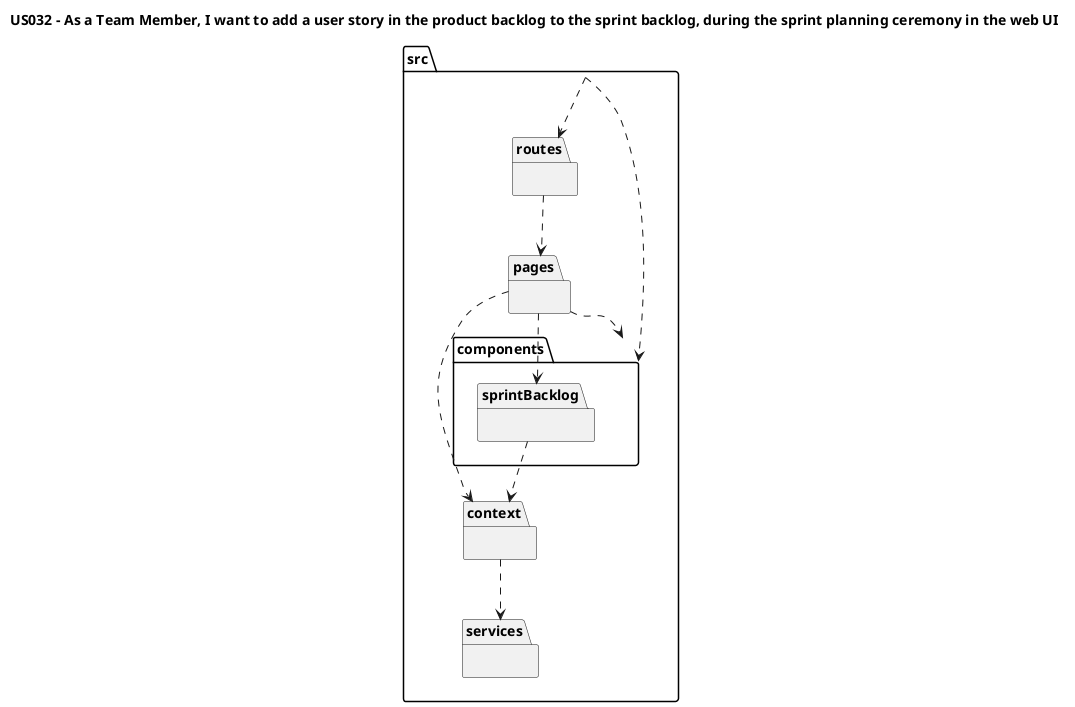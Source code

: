 @startuml

title US032 - As a Team Member, I want to add a user story in the product backlog to the sprint backlog, during the sprint planning ceremony in the web UI

package "src" {
    package "routes" {
    }

    package "pages" {
    }

    package "components" {

        package "sprintBacklog" {
        }

    }

    package "context" {
    }
    package "services" {
        }
}

src ..> components
src ..> routes
routes ..> pages
pages ..> components
pages ..> sprintBacklog
sprintBacklog ..> context
pages ..> context
context ..> services


@enduml
